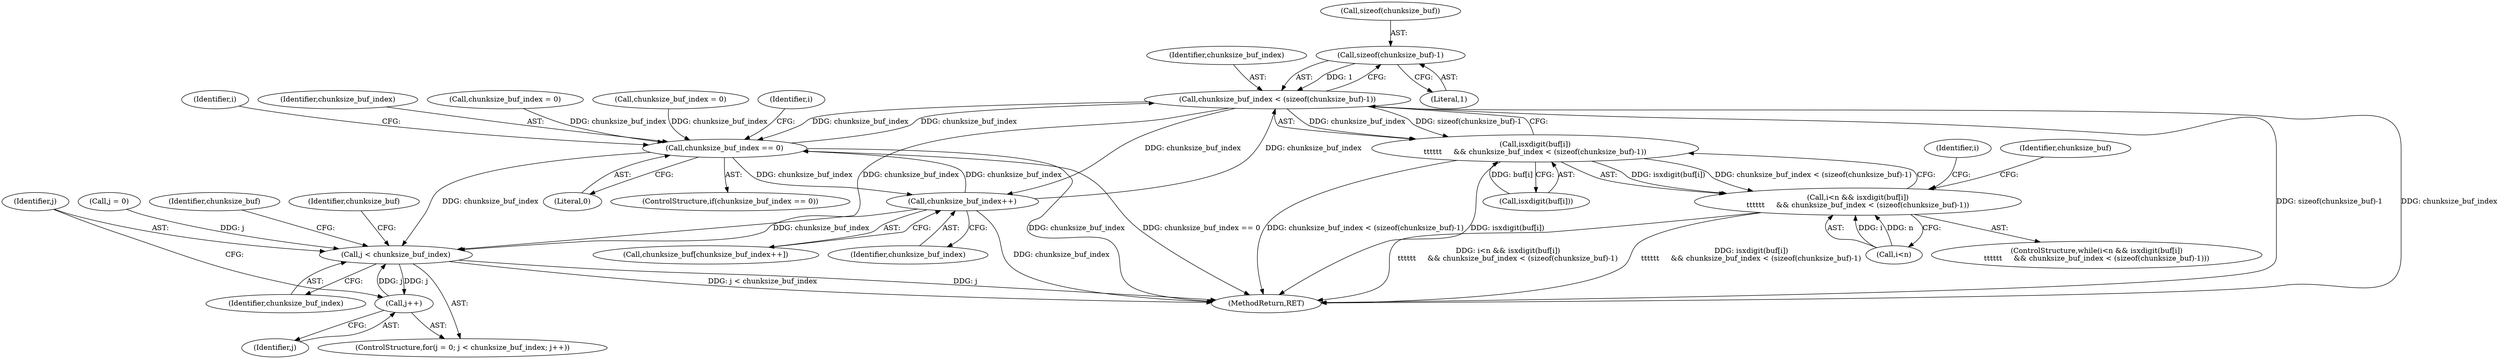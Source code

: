 digraph "0_miniupnp_3a87aa2f10bd7f1408e1849bdb59c41dd63a9fe9@API" {
"1000567" [label="(Call,sizeof(chunksize_buf)-1)"];
"1000565" [label="(Call,chunksize_buf_index < (sizeof(chunksize_buf)-1))"];
"1000527" [label="(Call,chunksize_buf_index == 0)"];
"1000575" [label="(Call,chunksize_buf_index++)"];
"1000633" [label="(Call,j < chunksize_buf_index)"];
"1000636" [label="(Call,j++)"];
"1000560" [label="(Call,isxdigit(buf[i])\n\t\t\t\t\t\t     && chunksize_buf_index < (sizeof(chunksize_buf)-1))"];
"1000556" [label="(Call,i<n && isxdigit(buf[i])\n\t\t\t\t\t\t     && chunksize_buf_index < (sizeof(chunksize_buf)-1))"];
"1000560" [label="(Call,isxdigit(buf[i])\n\t\t\t\t\t\t     && chunksize_buf_index < (sizeof(chunksize_buf)-1))"];
"1000570" [label="(Literal,1)"];
"1000576" [label="(Identifier,chunksize_buf_index)"];
"1000526" [label="(ControlStructure,if(chunksize_buf_index == 0))"];
"1000529" [label="(Literal,0)"];
"1000629" [label="(ControlStructure,for(j = 0; j < chunksize_buf_index; j++))"];
"1000575" [label="(Call,chunksize_buf_index++)"];
"1000636" [label="(Call,j++)"];
"1000573" [label="(Call,chunksize_buf[chunksize_buf_index++])"];
"1000568" [label="(Call,sizeof(chunksize_buf))"];
"1000558" [label="(Identifier,i)"];
"1000565" [label="(Call,chunksize_buf_index < (sizeof(chunksize_buf)-1))"];
"1000557" [label="(Call,i<n)"];
"1000534" [label="(Identifier,i)"];
"1000567" [label="(Call,sizeof(chunksize_buf)-1)"];
"1000630" [label="(Call,j = 0)"];
"1000680" [label="(Identifier,chunksize_buf)"];
"1000566" [label="(Identifier,chunksize_buf_index)"];
"1000555" [label="(ControlStructure,while(i<n && isxdigit(buf[i])\n\t\t\t\t\t\t     && chunksize_buf_index < (sizeof(chunksize_buf)-1)))"];
"1000528" [label="(Identifier,chunksize_buf_index)"];
"1000873" [label="(MethodReturn,RET)"];
"1000175" [label="(Call,chunksize_buf_index = 0)"];
"1000556" [label="(Call,i<n && isxdigit(buf[i])\n\t\t\t\t\t\t     && chunksize_buf_index < (sizeof(chunksize_buf)-1))"];
"1000635" [label="(Identifier,chunksize_buf_index)"];
"1000633" [label="(Call,j < chunksize_buf_index)"];
"1000574" [label="(Identifier,chunksize_buf)"];
"1000561" [label="(Call,isxdigit(buf[i]))"];
"1000683" [label="(Call,chunksize_buf_index = 0)"];
"1000634" [label="(Identifier,j)"];
"1000643" [label="(Identifier,chunksize_buf)"];
"1000637" [label="(Identifier,j)"];
"1000590" [label="(Identifier,i)"];
"1000527" [label="(Call,chunksize_buf_index == 0)"];
"1000567" -> "1000565"  [label="AST: "];
"1000567" -> "1000570"  [label="CFG: "];
"1000568" -> "1000567"  [label="AST: "];
"1000570" -> "1000567"  [label="AST: "];
"1000565" -> "1000567"  [label="CFG: "];
"1000567" -> "1000565"  [label="DDG: 1"];
"1000565" -> "1000560"  [label="AST: "];
"1000566" -> "1000565"  [label="AST: "];
"1000560" -> "1000565"  [label="CFG: "];
"1000565" -> "1000873"  [label="DDG: chunksize_buf_index"];
"1000565" -> "1000873"  [label="DDG: sizeof(chunksize_buf)-1"];
"1000565" -> "1000527"  [label="DDG: chunksize_buf_index"];
"1000565" -> "1000560"  [label="DDG: chunksize_buf_index"];
"1000565" -> "1000560"  [label="DDG: sizeof(chunksize_buf)-1"];
"1000527" -> "1000565"  [label="DDG: chunksize_buf_index"];
"1000575" -> "1000565"  [label="DDG: chunksize_buf_index"];
"1000565" -> "1000575"  [label="DDG: chunksize_buf_index"];
"1000565" -> "1000633"  [label="DDG: chunksize_buf_index"];
"1000527" -> "1000526"  [label="AST: "];
"1000527" -> "1000529"  [label="CFG: "];
"1000528" -> "1000527"  [label="AST: "];
"1000529" -> "1000527"  [label="AST: "];
"1000534" -> "1000527"  [label="CFG: "];
"1000558" -> "1000527"  [label="CFG: "];
"1000527" -> "1000873"  [label="DDG: chunksize_buf_index"];
"1000527" -> "1000873"  [label="DDG: chunksize_buf_index == 0"];
"1000683" -> "1000527"  [label="DDG: chunksize_buf_index"];
"1000175" -> "1000527"  [label="DDG: chunksize_buf_index"];
"1000575" -> "1000527"  [label="DDG: chunksize_buf_index"];
"1000527" -> "1000575"  [label="DDG: chunksize_buf_index"];
"1000527" -> "1000633"  [label="DDG: chunksize_buf_index"];
"1000575" -> "1000573"  [label="AST: "];
"1000575" -> "1000576"  [label="CFG: "];
"1000576" -> "1000575"  [label="AST: "];
"1000573" -> "1000575"  [label="CFG: "];
"1000575" -> "1000873"  [label="DDG: chunksize_buf_index"];
"1000575" -> "1000633"  [label="DDG: chunksize_buf_index"];
"1000633" -> "1000629"  [label="AST: "];
"1000633" -> "1000635"  [label="CFG: "];
"1000634" -> "1000633"  [label="AST: "];
"1000635" -> "1000633"  [label="AST: "];
"1000643" -> "1000633"  [label="CFG: "];
"1000680" -> "1000633"  [label="CFG: "];
"1000633" -> "1000873"  [label="DDG: j < chunksize_buf_index"];
"1000633" -> "1000873"  [label="DDG: j"];
"1000630" -> "1000633"  [label="DDG: j"];
"1000636" -> "1000633"  [label="DDG: j"];
"1000633" -> "1000636"  [label="DDG: j"];
"1000636" -> "1000629"  [label="AST: "];
"1000636" -> "1000637"  [label="CFG: "];
"1000637" -> "1000636"  [label="AST: "];
"1000634" -> "1000636"  [label="CFG: "];
"1000560" -> "1000556"  [label="AST: "];
"1000560" -> "1000561"  [label="CFG: "];
"1000561" -> "1000560"  [label="AST: "];
"1000556" -> "1000560"  [label="CFG: "];
"1000560" -> "1000873"  [label="DDG: chunksize_buf_index < (sizeof(chunksize_buf)-1)"];
"1000560" -> "1000873"  [label="DDG: isxdigit(buf[i])"];
"1000560" -> "1000556"  [label="DDG: isxdigit(buf[i])"];
"1000560" -> "1000556"  [label="DDG: chunksize_buf_index < (sizeof(chunksize_buf)-1)"];
"1000561" -> "1000560"  [label="DDG: buf[i]"];
"1000556" -> "1000555"  [label="AST: "];
"1000556" -> "1000557"  [label="CFG: "];
"1000557" -> "1000556"  [label="AST: "];
"1000574" -> "1000556"  [label="CFG: "];
"1000590" -> "1000556"  [label="CFG: "];
"1000556" -> "1000873"  [label="DDG: isxdigit(buf[i])\n\t\t\t\t\t\t     && chunksize_buf_index < (sizeof(chunksize_buf)-1)"];
"1000556" -> "1000873"  [label="DDG: i<n && isxdigit(buf[i])\n\t\t\t\t\t\t     && chunksize_buf_index < (sizeof(chunksize_buf)-1)"];
"1000557" -> "1000556"  [label="DDG: i"];
"1000557" -> "1000556"  [label="DDG: n"];
}
